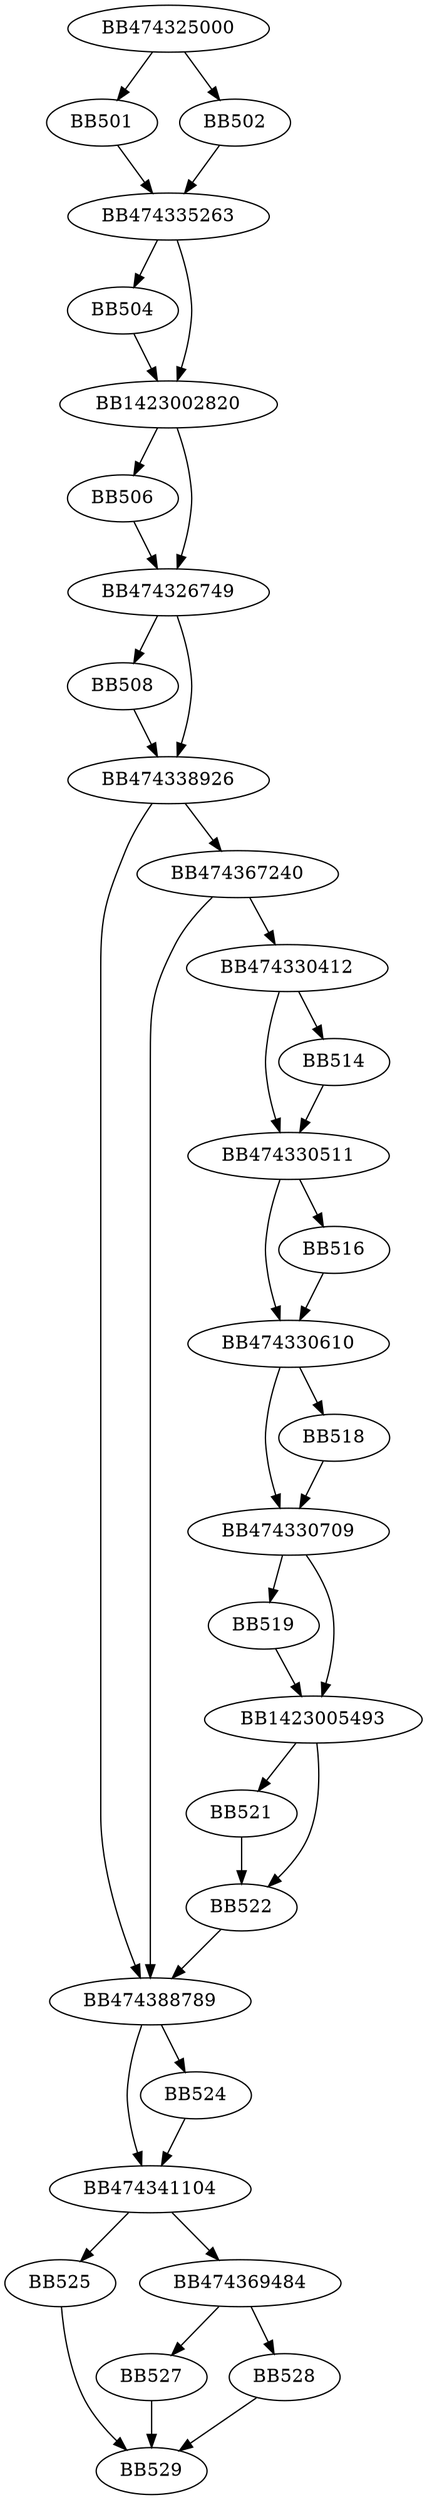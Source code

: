 digraph G{
	BB474325000->BB501;
	BB474325000->BB502;
	BB501->BB474335263;
	BB502->BB474335263;
	BB474335263->BB504;
	BB474335263->BB1423002820;
	BB504->BB1423002820;
	BB1423002820->BB506;
	BB1423002820->BB474326749;
	BB506->BB474326749;
	BB474326749->BB508;
	BB474326749->BB474338926;
	BB508->BB474338926;
	BB474338926->BB474388789;
	BB474338926->BB474367240;
	BB474367240->BB474330412;
	BB474367240->BB474388789;
	BB474330412->BB474330511;
	BB474330412->BB514;
	BB514->BB474330511;
	BB474330511->BB474330610;
	BB474330511->BB516;
	BB516->BB474330610;
	BB474330610->BB474330709;
	BB474330610->BB518;
	BB518->BB474330709;
	BB474330709->BB519;
	BB474330709->BB1423005493;
	BB519->BB1423005493;
	BB1423005493->BB521;
	BB1423005493->BB522;
	BB521->BB522;
	BB522->BB474388789;
	BB474388789->BB474341104;
	BB474388789->BB524;
	BB524->BB474341104;
	BB474341104->BB525;
	BB474341104->BB474369484;
	BB474369484->BB527;
	BB474369484->BB528;
	BB527->BB529;
	BB528->BB529;
	BB525->BB529;
}

